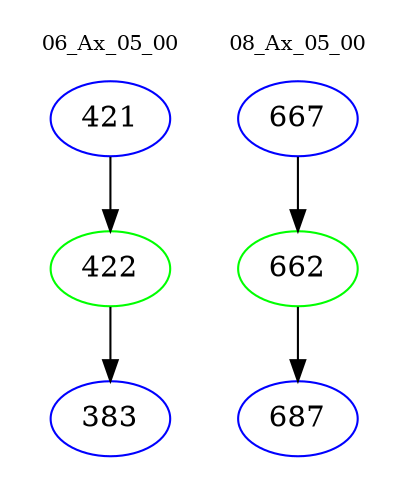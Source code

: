 digraph{
subgraph cluster_0 {
color = white
label = "06_Ax_05_00";
fontsize=10;
T0_421 [label="421", color="blue"]
T0_421 -> T0_422 [color="black"]
T0_422 [label="422", color="green"]
T0_422 -> T0_383 [color="black"]
T0_383 [label="383", color="blue"]
}
subgraph cluster_1 {
color = white
label = "08_Ax_05_00";
fontsize=10;
T1_667 [label="667", color="blue"]
T1_667 -> T1_662 [color="black"]
T1_662 [label="662", color="green"]
T1_662 -> T1_687 [color="black"]
T1_687 [label="687", color="blue"]
}
}
